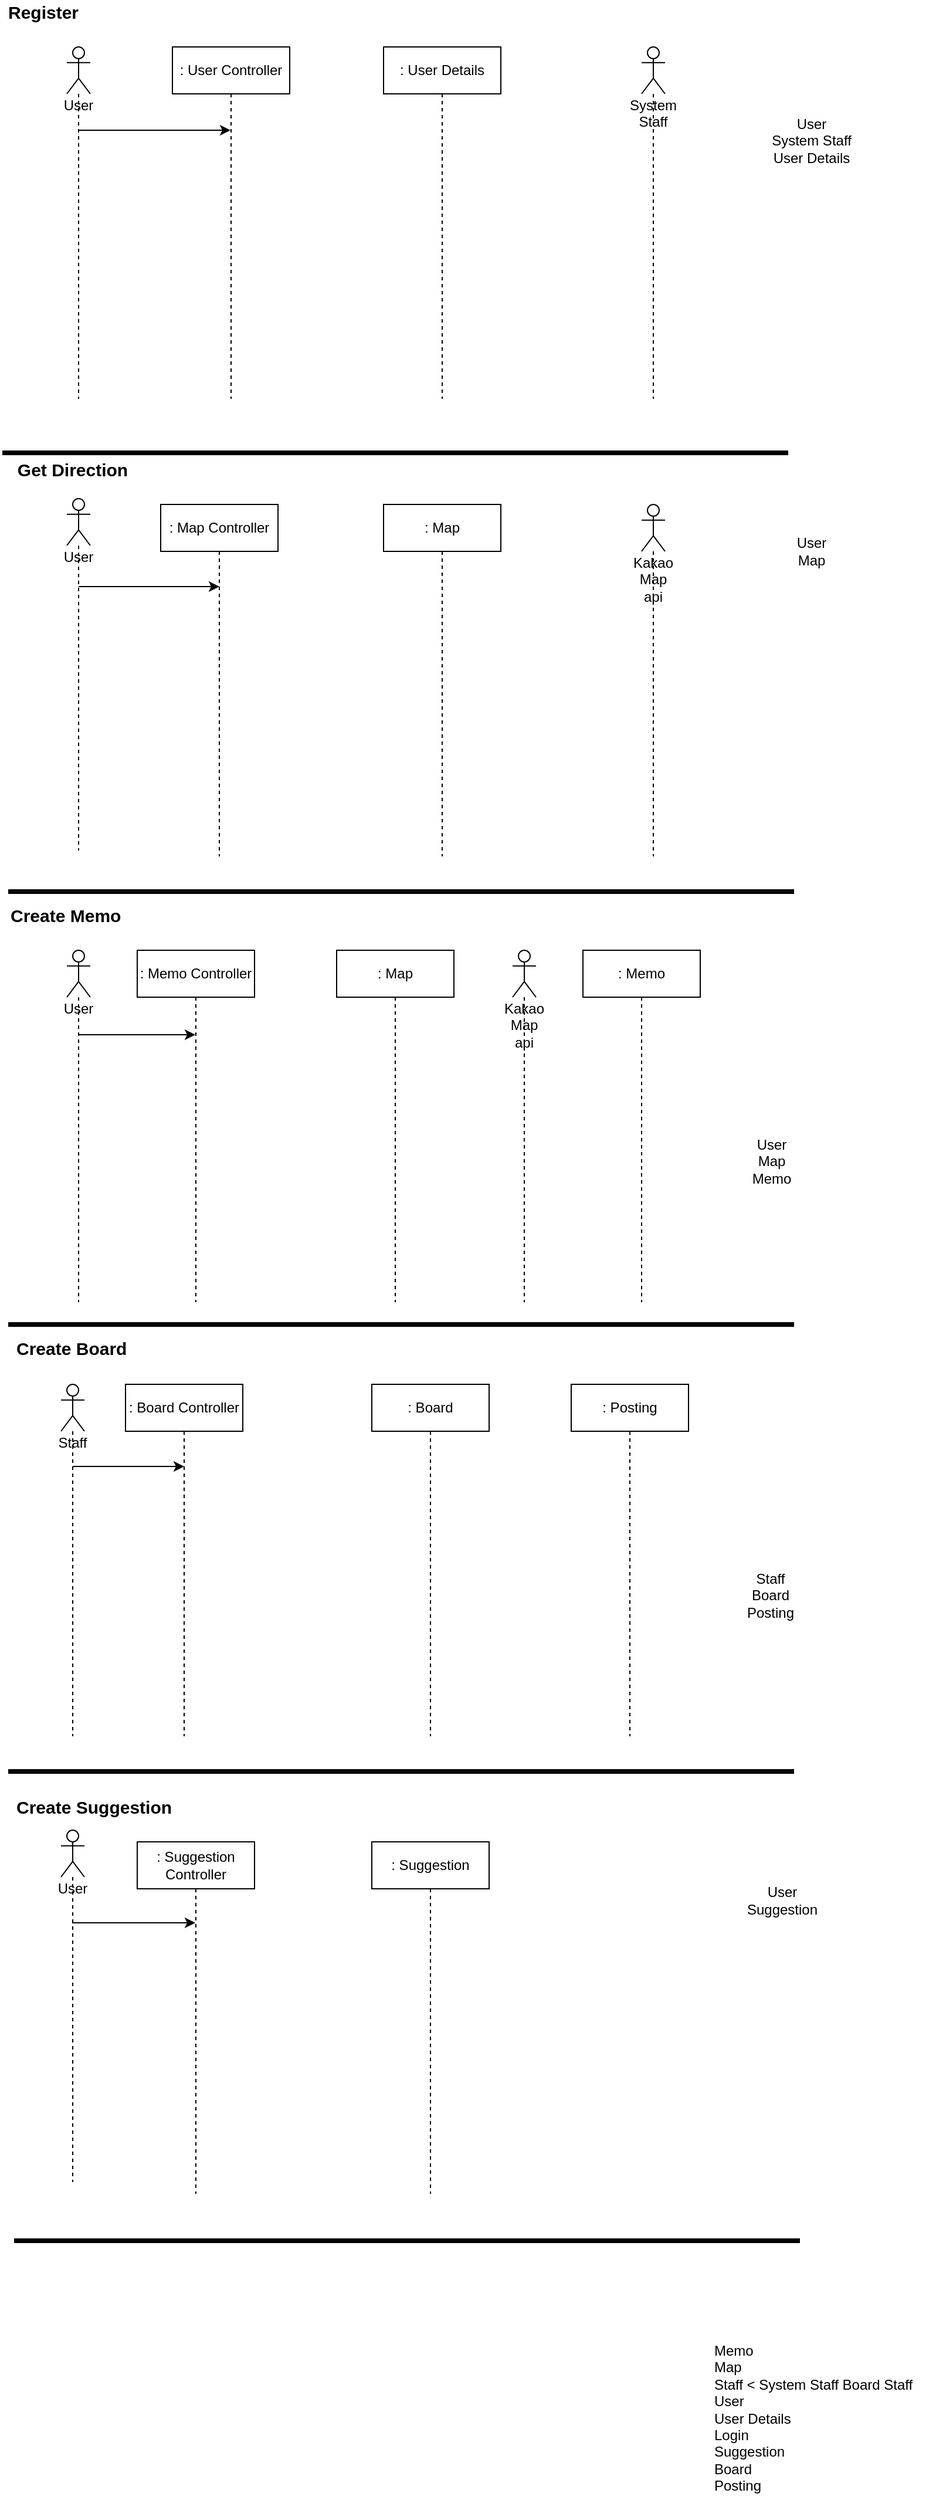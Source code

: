 <mxfile version="14.6.9" type="github">
  <diagram id="dvubAqMYufWWw5VFHjV8" name="Page-1">
    <mxGraphModel dx="1131" dy="605" grid="1" gridSize="10" guides="1" tooltips="1" connect="1" arrows="1" fold="1" page="1" pageScale="1" pageWidth="827" pageHeight="1169" math="0" shadow="0">
      <root>
        <mxCell id="0" />
        <mxCell id="1" parent="0" />
        <mxCell id="UCZMOvO9I7WX_uTfksIz-1" value=": User Controller" style="shape=umlLifeline;perimeter=lifelinePerimeter;whiteSpace=wrap;html=1;container=1;collapsible=0;recursiveResize=0;outlineConnect=0;" parent="1" vertex="1">
          <mxGeometry x="150" y="50" width="100" height="300" as="geometry" />
        </mxCell>
        <mxCell id="UCZMOvO9I7WX_uTfksIz-2" value="User" style="shape=umlLifeline;participant=umlActor;perimeter=lifelinePerimeter;whiteSpace=wrap;html=1;container=1;collapsible=0;recursiveResize=0;verticalAlign=top;spacingTop=36;outlineConnect=0;" parent="1" vertex="1">
          <mxGeometry x="60" y="50" width="20" height="300" as="geometry" />
        </mxCell>
        <mxCell id="C0eVFo4T5egDbvLVe-NJ-1" value="" style="endArrow=classic;html=1;" parent="1" edge="1">
          <mxGeometry width="50" height="50" relative="1" as="geometry">
            <mxPoint x="69.5" y="121" as="sourcePoint" />
            <mxPoint x="199.5" y="121" as="targetPoint" />
          </mxGeometry>
        </mxCell>
        <mxCell id="ced3yoo2r2mryT5xVWER-3" value="" style="endArrow=none;html=1;strokeWidth=4;" parent="1" edge="1">
          <mxGeometry width="50" height="50" relative="1" as="geometry">
            <mxPoint x="5" y="396" as="sourcePoint" />
            <mxPoint x="675" y="396" as="targetPoint" />
          </mxGeometry>
        </mxCell>
        <mxCell id="ced3yoo2r2mryT5xVWER-4" value="&lt;b&gt;&lt;font style=&quot;font-size: 15px&quot;&gt;Register&lt;/font&gt;&lt;/b&gt;" style="text;html=1;strokeColor=none;fillColor=none;align=center;verticalAlign=middle;whiteSpace=wrap;rounded=0;" parent="1" vertex="1">
          <mxGeometry x="20" y="10" width="40" height="20" as="geometry" />
        </mxCell>
        <mxCell id="ced3yoo2r2mryT5xVWER-5" value="" style="endArrow=none;html=1;strokeWidth=4;" parent="1" edge="1">
          <mxGeometry width="50" height="50" relative="1" as="geometry">
            <mxPoint x="10" y="770" as="sourcePoint" />
            <mxPoint x="680" y="770" as="targetPoint" />
          </mxGeometry>
        </mxCell>
        <mxCell id="ced3yoo2r2mryT5xVWER-6" value="&lt;b&gt;&lt;font style=&quot;font-size: 15px&quot;&gt;Get Direction&lt;/font&gt;&lt;/b&gt;" style="text;html=1;strokeColor=none;fillColor=none;align=center;verticalAlign=middle;whiteSpace=wrap;rounded=0;" parent="1" vertex="1">
          <mxGeometry x="10" y="400" width="110" height="20" as="geometry" />
        </mxCell>
        <mxCell id="ced3yoo2r2mryT5xVWER-7" value="" style="endArrow=none;html=1;strokeWidth=4;" parent="1" edge="1">
          <mxGeometry width="50" height="50" relative="1" as="geometry">
            <mxPoint x="10" y="1139" as="sourcePoint" />
            <mxPoint x="680" y="1139" as="targetPoint" />
          </mxGeometry>
        </mxCell>
        <mxCell id="ced3yoo2r2mryT5xVWER-8" value="&lt;b&gt;&lt;font style=&quot;font-size: 15px&quot;&gt;Create Memo&lt;/font&gt;&lt;/b&gt;" style="text;html=1;strokeColor=none;fillColor=none;align=left;verticalAlign=middle;whiteSpace=wrap;rounded=0;" parent="1" vertex="1">
          <mxGeometry x="10" y="780" width="110" height="20" as="geometry" />
        </mxCell>
        <mxCell id="ced3yoo2r2mryT5xVWER-9" value="" style="endArrow=none;html=1;strokeWidth=4;" parent="1" edge="1">
          <mxGeometry width="50" height="50" relative="1" as="geometry">
            <mxPoint x="10" y="1520" as="sourcePoint" />
            <mxPoint x="680" y="1520" as="targetPoint" />
          </mxGeometry>
        </mxCell>
        <mxCell id="ced3yoo2r2mryT5xVWER-10" style="edgeStyle=orthogonalEdgeStyle;rounded=0;orthogonalLoop=1;jettySize=auto;html=1;exitX=0.5;exitY=1;exitDx=0;exitDy=0;strokeWidth=4;" parent="1" source="ced3yoo2r2mryT5xVWER-8" target="ced3yoo2r2mryT5xVWER-8" edge="1">
          <mxGeometry relative="1" as="geometry" />
        </mxCell>
        <mxCell id="ced3yoo2r2mryT5xVWER-11" value="&lt;span style=&quot;font-size: 15px&quot;&gt;&lt;b&gt;Create Board&lt;/b&gt;&lt;/span&gt;" style="text;html=1;strokeColor=none;fillColor=none;align=left;verticalAlign=middle;whiteSpace=wrap;rounded=0;" parent="1" vertex="1">
          <mxGeometry x="15" y="1149" width="110" height="20" as="geometry" />
        </mxCell>
        <mxCell id="ced3yoo2r2mryT5xVWER-12" value="&lt;span style=&quot;font-size: 15px&quot;&gt;&lt;b&gt;Create Suggestion&lt;/b&gt;&lt;/span&gt;" style="text;html=1;strokeColor=none;fillColor=none;align=left;verticalAlign=middle;whiteSpace=wrap;rounded=0;" parent="1" vertex="1">
          <mxGeometry x="15" y="1540" width="135" height="20" as="geometry" />
        </mxCell>
        <mxCell id="ced3yoo2r2mryT5xVWER-13" value="" style="endArrow=none;html=1;strokeWidth=4;" parent="1" edge="1">
          <mxGeometry width="50" height="50" relative="1" as="geometry">
            <mxPoint x="15" y="1920" as="sourcePoint" />
            <mxPoint x="685" y="1920" as="targetPoint" />
          </mxGeometry>
        </mxCell>
        <mxCell id="R5h7LsnZrycsHY_8FVYa-1" value="Memo&#xa;Map&#xa;Staff &lt; System Staff Board Staff&#xa;User&#xa;User Details&#xa;Login&#xa;Suggestion&#xa;Board&#xa;Posting" style="text;whiteSpace=wrap;html=1;" vertex="1" parent="1">
          <mxGeometry x="610" y="2000" width="190" height="140" as="geometry" />
        </mxCell>
        <mxCell id="R5h7LsnZrycsHY_8FVYa-2" value="User&lt;br&gt;System Staff&lt;br&gt;User Details" style="text;html=1;strokeColor=none;fillColor=none;align=center;verticalAlign=middle;whiteSpace=wrap;rounded=0;" vertex="1" parent="1">
          <mxGeometry x="645" y="120" width="100" height="20" as="geometry" />
        </mxCell>
        <mxCell id="R5h7LsnZrycsHY_8FVYa-3" value=": User Details" style="shape=umlLifeline;perimeter=lifelinePerimeter;whiteSpace=wrap;html=1;container=1;collapsible=0;recursiveResize=0;outlineConnect=0;" vertex="1" parent="1">
          <mxGeometry x="330" y="50" width="100" height="300" as="geometry" />
        </mxCell>
        <mxCell id="R5h7LsnZrycsHY_8FVYa-4" value="User" style="shape=umlLifeline;participant=umlActor;perimeter=lifelinePerimeter;whiteSpace=wrap;html=1;container=1;collapsible=0;recursiveResize=0;verticalAlign=top;spacingTop=36;outlineConnect=0;" vertex="1" parent="1">
          <mxGeometry x="60" y="435" width="20" height="300" as="geometry" />
        </mxCell>
        <mxCell id="R5h7LsnZrycsHY_8FVYa-5" value="User" style="shape=umlLifeline;participant=umlActor;perimeter=lifelinePerimeter;whiteSpace=wrap;html=1;container=1;collapsible=0;recursiveResize=0;verticalAlign=top;spacingTop=36;outlineConnect=0;" vertex="1" parent="1">
          <mxGeometry x="60" y="820" width="20" height="300" as="geometry" />
        </mxCell>
        <mxCell id="R5h7LsnZrycsHY_8FVYa-6" value="Staff" style="shape=umlLifeline;participant=umlActor;perimeter=lifelinePerimeter;whiteSpace=wrap;html=1;container=1;collapsible=0;recursiveResize=0;verticalAlign=top;spacingTop=36;outlineConnect=0;" vertex="1" parent="1">
          <mxGeometry x="55" y="1190" width="20" height="300" as="geometry" />
        </mxCell>
        <mxCell id="R5h7LsnZrycsHY_8FVYa-7" value="User" style="shape=umlLifeline;participant=umlActor;perimeter=lifelinePerimeter;whiteSpace=wrap;html=1;container=1;collapsible=0;recursiveResize=0;verticalAlign=top;spacingTop=36;outlineConnect=0;" vertex="1" parent="1">
          <mxGeometry x="55" y="1570" width="20" height="300" as="geometry" />
        </mxCell>
        <mxCell id="R5h7LsnZrycsHY_8FVYa-8" value="User&lt;br&gt;Map" style="text;html=1;strokeColor=none;fillColor=none;align=center;verticalAlign=middle;whiteSpace=wrap;rounded=0;" vertex="1" parent="1">
          <mxGeometry x="645" y="470" width="100" height="20" as="geometry" />
        </mxCell>
        <mxCell id="R5h7LsnZrycsHY_8FVYa-9" value=": Map Controller" style="shape=umlLifeline;perimeter=lifelinePerimeter;whiteSpace=wrap;html=1;container=1;collapsible=0;recursiveResize=0;outlineConnect=0;" vertex="1" parent="1">
          <mxGeometry x="140" y="440" width="100" height="300" as="geometry" />
        </mxCell>
        <mxCell id="R5h7LsnZrycsHY_8FVYa-10" value=": Map" style="shape=umlLifeline;perimeter=lifelinePerimeter;whiteSpace=wrap;html=1;container=1;collapsible=0;recursiveResize=0;outlineConnect=0;" vertex="1" parent="1">
          <mxGeometry x="330" y="440" width="100" height="300" as="geometry" />
        </mxCell>
        <mxCell id="R5h7LsnZrycsHY_8FVYa-13" value="User&lt;br&gt;Map&lt;br&gt;Memo" style="text;html=1;strokeColor=none;fillColor=none;align=center;verticalAlign=middle;whiteSpace=wrap;rounded=0;" vertex="1" parent="1">
          <mxGeometry x="611" y="990" width="100" height="20" as="geometry" />
        </mxCell>
        <mxCell id="R5h7LsnZrycsHY_8FVYa-14" value=": Memo Controller" style="shape=umlLifeline;perimeter=lifelinePerimeter;whiteSpace=wrap;html=1;container=1;collapsible=0;recursiveResize=0;outlineConnect=0;" vertex="1" parent="1">
          <mxGeometry x="120" y="820" width="100" height="300" as="geometry" />
        </mxCell>
        <mxCell id="R5h7LsnZrycsHY_8FVYa-15" value=": Map" style="shape=umlLifeline;perimeter=lifelinePerimeter;whiteSpace=wrap;html=1;container=1;collapsible=0;recursiveResize=0;outlineConnect=0;" vertex="1" parent="1">
          <mxGeometry x="290" y="820" width="100" height="300" as="geometry" />
        </mxCell>
        <mxCell id="R5h7LsnZrycsHY_8FVYa-16" value=": Memo" style="shape=umlLifeline;perimeter=lifelinePerimeter;whiteSpace=wrap;html=1;container=1;collapsible=0;recursiveResize=0;outlineConnect=0;" vertex="1" parent="1">
          <mxGeometry x="500" y="820" width="100" height="300" as="geometry" />
        </mxCell>
        <mxCell id="R5h7LsnZrycsHY_8FVYa-18" value="Kakao Map api" style="shape=umlLifeline;participant=umlActor;perimeter=lifelinePerimeter;whiteSpace=wrap;html=1;container=1;collapsible=0;recursiveResize=0;verticalAlign=top;spacingTop=36;outlineConnect=0;" vertex="1" parent="1">
          <mxGeometry x="550" y="440" width="20" height="300" as="geometry" />
        </mxCell>
        <mxCell id="R5h7LsnZrycsHY_8FVYa-20" value="Staff&lt;br&gt;Board&lt;br&gt;Posting" style="text;html=1;strokeColor=none;fillColor=none;align=center;verticalAlign=middle;whiteSpace=wrap;rounded=0;" vertex="1" parent="1">
          <mxGeometry x="610" y="1360" width="100" height="20" as="geometry" />
        </mxCell>
        <mxCell id="R5h7LsnZrycsHY_8FVYa-21" value="User&lt;br&gt;Suggestion" style="text;html=1;strokeColor=none;fillColor=none;align=center;verticalAlign=middle;whiteSpace=wrap;rounded=0;" vertex="1" parent="1">
          <mxGeometry x="620" y="1620" width="100" height="20" as="geometry" />
        </mxCell>
        <mxCell id="R5h7LsnZrycsHY_8FVYa-22" value=": Board Controller" style="shape=umlLifeline;perimeter=lifelinePerimeter;whiteSpace=wrap;html=1;container=1;collapsible=0;recursiveResize=0;outlineConnect=0;" vertex="1" parent="1">
          <mxGeometry x="110" y="1190" width="100" height="300" as="geometry" />
        </mxCell>
        <mxCell id="R5h7LsnZrycsHY_8FVYa-23" value=": Board" style="shape=umlLifeline;perimeter=lifelinePerimeter;whiteSpace=wrap;html=1;container=1;collapsible=0;recursiveResize=0;outlineConnect=0;" vertex="1" parent="1">
          <mxGeometry x="320" y="1190" width="100" height="300" as="geometry" />
        </mxCell>
        <mxCell id="R5h7LsnZrycsHY_8FVYa-27" value=": Suggestion Controller" style="shape=umlLifeline;perimeter=lifelinePerimeter;whiteSpace=wrap;html=1;container=1;collapsible=0;recursiveResize=0;outlineConnect=0;" vertex="1" parent="1">
          <mxGeometry x="120" y="1580" width="100" height="300" as="geometry" />
        </mxCell>
        <mxCell id="R5h7LsnZrycsHY_8FVYa-28" value=": Suggestion" style="shape=umlLifeline;perimeter=lifelinePerimeter;whiteSpace=wrap;html=1;container=1;collapsible=0;recursiveResize=0;outlineConnect=0;" vertex="1" parent="1">
          <mxGeometry x="320" y="1580" width="100" height="300" as="geometry" />
        </mxCell>
        <mxCell id="R5h7LsnZrycsHY_8FVYa-34" value="System Staff" style="shape=umlLifeline;participant=umlActor;perimeter=lifelinePerimeter;whiteSpace=wrap;html=1;container=1;collapsible=0;recursiveResize=0;verticalAlign=top;spacingTop=36;outlineConnect=0;" vertex="1" parent="1">
          <mxGeometry x="550" y="50" width="20" height="300" as="geometry" />
        </mxCell>
        <mxCell id="R5h7LsnZrycsHY_8FVYa-35" value=": Posting" style="shape=umlLifeline;perimeter=lifelinePerimeter;whiteSpace=wrap;html=1;container=1;collapsible=0;recursiveResize=0;outlineConnect=0;" vertex="1" parent="1">
          <mxGeometry x="490" y="1190" width="100" height="300" as="geometry" />
        </mxCell>
        <mxCell id="R5h7LsnZrycsHY_8FVYa-36" value="Kakao Map api" style="shape=umlLifeline;participant=umlActor;perimeter=lifelinePerimeter;whiteSpace=wrap;html=1;container=1;collapsible=0;recursiveResize=0;verticalAlign=top;spacingTop=36;outlineConnect=0;" vertex="1" parent="1">
          <mxGeometry x="440" y="820" width="20" height="300" as="geometry" />
        </mxCell>
        <mxCell id="R5h7LsnZrycsHY_8FVYa-37" value="" style="endArrow=classic;html=1;" edge="1" parent="1">
          <mxGeometry width="50" height="50" relative="1" as="geometry">
            <mxPoint x="70" y="510" as="sourcePoint" />
            <mxPoint x="190" y="510" as="targetPoint" />
          </mxGeometry>
        </mxCell>
        <mxCell id="R5h7LsnZrycsHY_8FVYa-38" value="" style="endArrow=classic;html=1;" edge="1" parent="1">
          <mxGeometry width="50" height="50" relative="1" as="geometry">
            <mxPoint x="69.5" y="892" as="sourcePoint" />
            <mxPoint x="169.5" y="892" as="targetPoint" />
          </mxGeometry>
        </mxCell>
        <mxCell id="R5h7LsnZrycsHY_8FVYa-39" value="" style="endArrow=classic;html=1;" edge="1" parent="1" source="R5h7LsnZrycsHY_8FVYa-6">
          <mxGeometry width="50" height="50" relative="1" as="geometry">
            <mxPoint x="70" y="1260" as="sourcePoint" />
            <mxPoint x="160" y="1260" as="targetPoint" />
          </mxGeometry>
        </mxCell>
        <mxCell id="R5h7LsnZrycsHY_8FVYa-40" value="" style="endArrow=classic;html=1;" edge="1" parent="1">
          <mxGeometry width="50" height="50" relative="1" as="geometry">
            <mxPoint x="64.5" y="1649" as="sourcePoint" />
            <mxPoint x="169.5" y="1649" as="targetPoint" />
          </mxGeometry>
        </mxCell>
      </root>
    </mxGraphModel>
  </diagram>
</mxfile>
